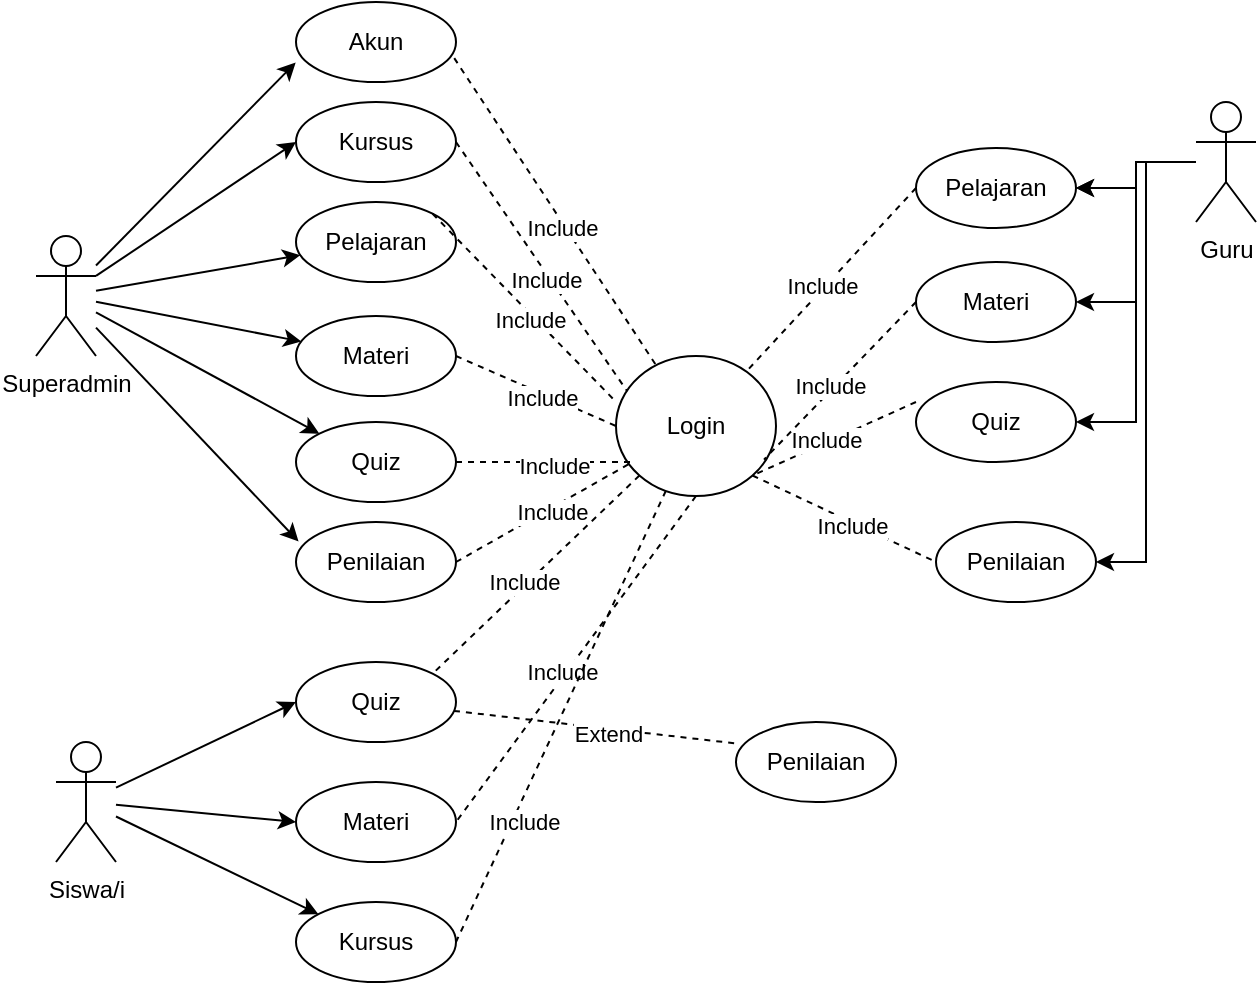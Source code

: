 <mxfile version="26.2.14">
  <diagram name="Halaman-1" id="aa8lYuBcsNX30R0nmAEK">
    <mxGraphModel dx="1061" dy="582" grid="1" gridSize="10" guides="1" tooltips="1" connect="1" arrows="1" fold="1" page="1" pageScale="1" pageWidth="827" pageHeight="1169" math="0" shadow="0">
      <root>
        <mxCell id="0" />
        <mxCell id="1" parent="0" />
        <mxCell id="FZAGzt3g0B7Yy9wffg4Y-1" value="Superadmin" style="shape=umlActor;verticalLabelPosition=bottom;verticalAlign=top;html=1;outlineConnect=0;" vertex="1" parent="1">
          <mxGeometry x="170" y="207" width="30" height="60" as="geometry" />
        </mxCell>
        <mxCell id="FZAGzt3g0B7Yy9wffg4Y-2" value="Siswa/i" style="shape=umlActor;verticalLabelPosition=bottom;verticalAlign=top;html=1;outlineConnect=0;" vertex="1" parent="1">
          <mxGeometry x="180" y="460" width="30" height="60" as="geometry" />
        </mxCell>
        <mxCell id="FZAGzt3g0B7Yy9wffg4Y-36" value="" style="edgeStyle=orthogonalEdgeStyle;rounded=0;orthogonalLoop=1;jettySize=auto;html=1;" edge="1" parent="1" source="FZAGzt3g0B7Yy9wffg4Y-3" target="FZAGzt3g0B7Yy9wffg4Y-33">
          <mxGeometry relative="1" as="geometry" />
        </mxCell>
        <mxCell id="FZAGzt3g0B7Yy9wffg4Y-41" value="" style="edgeStyle=orthogonalEdgeStyle;rounded=0;orthogonalLoop=1;jettySize=auto;html=1;" edge="1" parent="1" source="FZAGzt3g0B7Yy9wffg4Y-3" target="FZAGzt3g0B7Yy9wffg4Y-33">
          <mxGeometry relative="1" as="geometry" />
        </mxCell>
        <mxCell id="FZAGzt3g0B7Yy9wffg4Y-42" style="edgeStyle=orthogonalEdgeStyle;rounded=0;orthogonalLoop=1;jettySize=auto;html=1;entryX=1;entryY=0.5;entryDx=0;entryDy=0;" edge="1" parent="1" source="FZAGzt3g0B7Yy9wffg4Y-3" target="FZAGzt3g0B7Yy9wffg4Y-37">
          <mxGeometry relative="1" as="geometry" />
        </mxCell>
        <mxCell id="FZAGzt3g0B7Yy9wffg4Y-43" style="edgeStyle=orthogonalEdgeStyle;rounded=0;orthogonalLoop=1;jettySize=auto;html=1;entryX=1;entryY=0.5;entryDx=0;entryDy=0;" edge="1" parent="1" source="FZAGzt3g0B7Yy9wffg4Y-3" target="FZAGzt3g0B7Yy9wffg4Y-38">
          <mxGeometry relative="1" as="geometry" />
        </mxCell>
        <mxCell id="FZAGzt3g0B7Yy9wffg4Y-44" style="edgeStyle=orthogonalEdgeStyle;rounded=0;orthogonalLoop=1;jettySize=auto;html=1;entryX=1;entryY=0.5;entryDx=0;entryDy=0;" edge="1" parent="1" source="FZAGzt3g0B7Yy9wffg4Y-3" target="FZAGzt3g0B7Yy9wffg4Y-39">
          <mxGeometry relative="1" as="geometry" />
        </mxCell>
        <mxCell id="FZAGzt3g0B7Yy9wffg4Y-3" value="Guru" style="shape=umlActor;verticalLabelPosition=bottom;verticalAlign=top;html=1;outlineConnect=0;" vertex="1" parent="1">
          <mxGeometry x="750" y="140" width="30" height="60" as="geometry" />
        </mxCell>
        <mxCell id="FZAGzt3g0B7Yy9wffg4Y-4" value="Login" style="ellipse;whiteSpace=wrap;html=1;" vertex="1" parent="1">
          <mxGeometry x="460" y="267" width="80" height="70" as="geometry" />
        </mxCell>
        <mxCell id="FZAGzt3g0B7Yy9wffg4Y-5" value="Akun" style="ellipse;whiteSpace=wrap;html=1;" vertex="1" parent="1">
          <mxGeometry x="300" y="90" width="80" height="40" as="geometry" />
        </mxCell>
        <mxCell id="FZAGzt3g0B7Yy9wffg4Y-6" value="Kursus" style="ellipse;whiteSpace=wrap;html=1;" vertex="1" parent="1">
          <mxGeometry x="300" y="140" width="80" height="40" as="geometry" />
        </mxCell>
        <mxCell id="FZAGzt3g0B7Yy9wffg4Y-7" value="Pelajaran" style="ellipse;whiteSpace=wrap;html=1;" vertex="1" parent="1">
          <mxGeometry x="300" y="190" width="80" height="40" as="geometry" />
        </mxCell>
        <mxCell id="FZAGzt3g0B7Yy9wffg4Y-8" value="Materi" style="ellipse;whiteSpace=wrap;html=1;" vertex="1" parent="1">
          <mxGeometry x="300" y="247" width="80" height="40" as="geometry" />
        </mxCell>
        <mxCell id="FZAGzt3g0B7Yy9wffg4Y-9" value="Quiz" style="ellipse;whiteSpace=wrap;html=1;" vertex="1" parent="1">
          <mxGeometry x="300" y="300" width="80" height="40" as="geometry" />
        </mxCell>
        <mxCell id="FZAGzt3g0B7Yy9wffg4Y-10" value="Penilaian" style="ellipse;whiteSpace=wrap;html=1;" vertex="1" parent="1">
          <mxGeometry x="300" y="350" width="80" height="40" as="geometry" />
        </mxCell>
        <mxCell id="FZAGzt3g0B7Yy9wffg4Y-13" value="" style="endArrow=classic;html=1;rounded=0;entryX=-0.002;entryY=0.757;entryDx=0;entryDy=0;entryPerimeter=0;" edge="1" parent="1" source="FZAGzt3g0B7Yy9wffg4Y-1" target="FZAGzt3g0B7Yy9wffg4Y-5">
          <mxGeometry width="50" height="50" relative="1" as="geometry">
            <mxPoint x="390" y="290" as="sourcePoint" />
            <mxPoint x="440" y="240" as="targetPoint" />
          </mxGeometry>
        </mxCell>
        <mxCell id="FZAGzt3g0B7Yy9wffg4Y-15" value="" style="endArrow=classic;html=1;rounded=0;entryX=0;entryY=0.5;entryDx=0;entryDy=0;" edge="1" parent="1" source="FZAGzt3g0B7Yy9wffg4Y-1" target="FZAGzt3g0B7Yy9wffg4Y-6">
          <mxGeometry width="50" height="50" relative="1" as="geometry">
            <mxPoint x="210" y="232" as="sourcePoint" />
            <mxPoint x="310" y="130" as="targetPoint" />
          </mxGeometry>
        </mxCell>
        <mxCell id="FZAGzt3g0B7Yy9wffg4Y-16" value="" style="endArrow=classic;html=1;rounded=0;" edge="1" parent="1" source="FZAGzt3g0B7Yy9wffg4Y-1" target="FZAGzt3g0B7Yy9wffg4Y-7">
          <mxGeometry width="50" height="50" relative="1" as="geometry">
            <mxPoint x="220" y="242" as="sourcePoint" />
            <mxPoint x="320" y="140" as="targetPoint" />
          </mxGeometry>
        </mxCell>
        <mxCell id="FZAGzt3g0B7Yy9wffg4Y-17" value="" style="endArrow=classic;html=1;rounded=0;" edge="1" parent="1" source="FZAGzt3g0B7Yy9wffg4Y-1" target="FZAGzt3g0B7Yy9wffg4Y-8">
          <mxGeometry width="50" height="50" relative="1" as="geometry">
            <mxPoint x="230" y="252" as="sourcePoint" />
            <mxPoint x="330" y="150" as="targetPoint" />
          </mxGeometry>
        </mxCell>
        <mxCell id="FZAGzt3g0B7Yy9wffg4Y-18" value="" style="endArrow=classic;html=1;rounded=0;entryX=0;entryY=0;entryDx=0;entryDy=0;" edge="1" parent="1" source="FZAGzt3g0B7Yy9wffg4Y-1" target="FZAGzt3g0B7Yy9wffg4Y-9">
          <mxGeometry width="50" height="50" relative="1" as="geometry">
            <mxPoint x="210" y="250" as="sourcePoint" />
            <mxPoint x="313" y="270" as="targetPoint" />
          </mxGeometry>
        </mxCell>
        <mxCell id="FZAGzt3g0B7Yy9wffg4Y-20" value="" style="endArrow=classic;html=1;rounded=0;entryX=0.016;entryY=0.243;entryDx=0;entryDy=0;entryPerimeter=0;" edge="1" parent="1" source="FZAGzt3g0B7Yy9wffg4Y-1" target="FZAGzt3g0B7Yy9wffg4Y-10">
          <mxGeometry width="50" height="50" relative="1" as="geometry">
            <mxPoint x="220" y="260" as="sourcePoint" />
            <mxPoint x="323" y="280" as="targetPoint" />
          </mxGeometry>
        </mxCell>
        <mxCell id="FZAGzt3g0B7Yy9wffg4Y-24" value="Quiz" style="ellipse;whiteSpace=wrap;html=1;" vertex="1" parent="1">
          <mxGeometry x="300" y="420" width="80" height="40" as="geometry" />
        </mxCell>
        <mxCell id="FZAGzt3g0B7Yy9wffg4Y-26" value="Materi" style="ellipse;whiteSpace=wrap;html=1;" vertex="1" parent="1">
          <mxGeometry x="300" y="480" width="80" height="40" as="geometry" />
        </mxCell>
        <mxCell id="FZAGzt3g0B7Yy9wffg4Y-27" value="Kursus" style="ellipse;whiteSpace=wrap;html=1;" vertex="1" parent="1">
          <mxGeometry x="300" y="540" width="80" height="40" as="geometry" />
        </mxCell>
        <mxCell id="FZAGzt3g0B7Yy9wffg4Y-28" value="Penilaian" style="ellipse;whiteSpace=wrap;html=1;" vertex="1" parent="1">
          <mxGeometry x="520" y="450" width="80" height="40" as="geometry" />
        </mxCell>
        <mxCell id="FZAGzt3g0B7Yy9wffg4Y-29" value="" style="endArrow=classic;html=1;rounded=0;entryX=0;entryY=0.5;entryDx=0;entryDy=0;" edge="1" parent="1" source="FZAGzt3g0B7Yy9wffg4Y-2" target="FZAGzt3g0B7Yy9wffg4Y-24">
          <mxGeometry width="50" height="50" relative="1" as="geometry">
            <mxPoint x="390" y="380" as="sourcePoint" />
            <mxPoint x="440" y="330" as="targetPoint" />
          </mxGeometry>
        </mxCell>
        <mxCell id="FZAGzt3g0B7Yy9wffg4Y-30" value="" style="endArrow=classic;html=1;rounded=0;entryX=0;entryY=0.5;entryDx=0;entryDy=0;" edge="1" parent="1" source="FZAGzt3g0B7Yy9wffg4Y-2" target="FZAGzt3g0B7Yy9wffg4Y-26">
          <mxGeometry width="50" height="50" relative="1" as="geometry">
            <mxPoint x="220" y="493" as="sourcePoint" />
            <mxPoint x="310" y="450" as="targetPoint" />
          </mxGeometry>
        </mxCell>
        <mxCell id="FZAGzt3g0B7Yy9wffg4Y-31" value="" style="endArrow=classic;html=1;rounded=0;" edge="1" parent="1" source="FZAGzt3g0B7Yy9wffg4Y-2" target="FZAGzt3g0B7Yy9wffg4Y-27">
          <mxGeometry width="50" height="50" relative="1" as="geometry">
            <mxPoint x="230" y="503" as="sourcePoint" />
            <mxPoint x="320" y="460" as="targetPoint" />
          </mxGeometry>
        </mxCell>
        <mxCell id="FZAGzt3g0B7Yy9wffg4Y-33" value="Pelajaran" style="ellipse;whiteSpace=wrap;html=1;" vertex="1" parent="1">
          <mxGeometry x="610" y="163" width="80" height="40" as="geometry" />
        </mxCell>
        <mxCell id="FZAGzt3g0B7Yy9wffg4Y-37" value="Materi" style="ellipse;whiteSpace=wrap;html=1;" vertex="1" parent="1">
          <mxGeometry x="610" y="220" width="80" height="40" as="geometry" />
        </mxCell>
        <mxCell id="FZAGzt3g0B7Yy9wffg4Y-38" value="Quiz" style="ellipse;whiteSpace=wrap;html=1;" vertex="1" parent="1">
          <mxGeometry x="610" y="280" width="80" height="40" as="geometry" />
        </mxCell>
        <mxCell id="FZAGzt3g0B7Yy9wffg4Y-39" value="Penilaian" style="ellipse;whiteSpace=wrap;html=1;" vertex="1" parent="1">
          <mxGeometry x="620" y="350" width="80" height="40" as="geometry" />
        </mxCell>
        <mxCell id="FZAGzt3g0B7Yy9wffg4Y-45" value="" style="endArrow=none;dashed=1;html=1;rounded=0;exitX=0.989;exitY=0.702;exitDx=0;exitDy=0;exitPerimeter=0;" edge="1" parent="1" source="FZAGzt3g0B7Yy9wffg4Y-5" target="FZAGzt3g0B7Yy9wffg4Y-4">
          <mxGeometry width="50" height="50" relative="1" as="geometry">
            <mxPoint x="390" y="380" as="sourcePoint" />
            <mxPoint x="440" y="330" as="targetPoint" />
          </mxGeometry>
        </mxCell>
        <mxCell id="FZAGzt3g0B7Yy9wffg4Y-46" value="Include" style="edgeLabel;html=1;align=center;verticalAlign=middle;resizable=0;points=[];" vertex="1" connectable="0" parent="FZAGzt3g0B7Yy9wffg4Y-45">
          <mxGeometry x="0.092" y="-2" relative="1" as="geometry">
            <mxPoint as="offset" />
          </mxGeometry>
        </mxCell>
        <mxCell id="FZAGzt3g0B7Yy9wffg4Y-47" value="" style="endArrow=none;dashed=1;html=1;rounded=0;exitX=1;exitY=0.5;exitDx=0;exitDy=0;entryX=0.07;entryY=0.252;entryDx=0;entryDy=0;entryPerimeter=0;" edge="1" parent="1" source="FZAGzt3g0B7Yy9wffg4Y-6" target="FZAGzt3g0B7Yy9wffg4Y-4">
          <mxGeometry width="50" height="50" relative="1" as="geometry">
            <mxPoint x="389" y="128" as="sourcePoint" />
            <mxPoint x="490" y="282" as="targetPoint" />
          </mxGeometry>
        </mxCell>
        <mxCell id="FZAGzt3g0B7Yy9wffg4Y-48" value="Include" style="edgeLabel;html=1;align=center;verticalAlign=middle;resizable=0;points=[];" vertex="1" connectable="0" parent="FZAGzt3g0B7Yy9wffg4Y-47">
          <mxGeometry x="0.092" y="-2" relative="1" as="geometry">
            <mxPoint as="offset" />
          </mxGeometry>
        </mxCell>
        <mxCell id="FZAGzt3g0B7Yy9wffg4Y-49" value="" style="endArrow=none;dashed=1;html=1;rounded=0;exitX=1;exitY=0;exitDx=0;exitDy=0;entryX=-0.002;entryY=0.325;entryDx=0;entryDy=0;entryPerimeter=0;" edge="1" parent="1" source="FZAGzt3g0B7Yy9wffg4Y-7" target="FZAGzt3g0B7Yy9wffg4Y-4">
          <mxGeometry width="50" height="50" relative="1" as="geometry">
            <mxPoint x="399" y="138" as="sourcePoint" />
            <mxPoint x="500" y="292" as="targetPoint" />
          </mxGeometry>
        </mxCell>
        <mxCell id="FZAGzt3g0B7Yy9wffg4Y-50" value="Include" style="edgeLabel;html=1;align=center;verticalAlign=middle;resizable=0;points=[];" vertex="1" connectable="0" parent="FZAGzt3g0B7Yy9wffg4Y-49">
          <mxGeometry x="0.092" y="-2" relative="1" as="geometry">
            <mxPoint as="offset" />
          </mxGeometry>
        </mxCell>
        <mxCell id="FZAGzt3g0B7Yy9wffg4Y-51" value="" style="endArrow=none;dashed=1;html=1;rounded=0;exitX=1;exitY=0.5;exitDx=0;exitDy=0;entryX=0;entryY=0.5;entryDx=0;entryDy=0;" edge="1" parent="1" source="FZAGzt3g0B7Yy9wffg4Y-8" target="FZAGzt3g0B7Yy9wffg4Y-4">
          <mxGeometry width="50" height="50" relative="1" as="geometry">
            <mxPoint x="409" y="148" as="sourcePoint" />
            <mxPoint x="510" y="302" as="targetPoint" />
          </mxGeometry>
        </mxCell>
        <mxCell id="FZAGzt3g0B7Yy9wffg4Y-52" value="Include" style="edgeLabel;html=1;align=center;verticalAlign=middle;resizable=0;points=[];" vertex="1" connectable="0" parent="FZAGzt3g0B7Yy9wffg4Y-51">
          <mxGeometry x="0.092" y="-2" relative="1" as="geometry">
            <mxPoint as="offset" />
          </mxGeometry>
        </mxCell>
        <mxCell id="FZAGzt3g0B7Yy9wffg4Y-53" value="" style="endArrow=none;dashed=1;html=1;rounded=0;exitX=1;exitY=0.5;exitDx=0;exitDy=0;" edge="1" parent="1" source="FZAGzt3g0B7Yy9wffg4Y-9">
          <mxGeometry width="50" height="50" relative="1" as="geometry">
            <mxPoint x="419" y="158" as="sourcePoint" />
            <mxPoint x="470" y="320" as="targetPoint" />
          </mxGeometry>
        </mxCell>
        <mxCell id="FZAGzt3g0B7Yy9wffg4Y-54" value="Include" style="edgeLabel;html=1;align=center;verticalAlign=middle;resizable=0;points=[];" vertex="1" connectable="0" parent="FZAGzt3g0B7Yy9wffg4Y-53">
          <mxGeometry x="0.092" y="-2" relative="1" as="geometry">
            <mxPoint as="offset" />
          </mxGeometry>
        </mxCell>
        <mxCell id="FZAGzt3g0B7Yy9wffg4Y-55" value="" style="endArrow=none;dashed=1;html=1;rounded=0;exitX=1;exitY=0.5;exitDx=0;exitDy=0;" edge="1" parent="1" source="FZAGzt3g0B7Yy9wffg4Y-10" target="FZAGzt3g0B7Yy9wffg4Y-4">
          <mxGeometry width="50" height="50" relative="1" as="geometry">
            <mxPoint x="429" y="168" as="sourcePoint" />
            <mxPoint x="490" y="340" as="targetPoint" />
          </mxGeometry>
        </mxCell>
        <mxCell id="FZAGzt3g0B7Yy9wffg4Y-56" value="Include" style="edgeLabel;html=1;align=center;verticalAlign=middle;resizable=0;points=[];" vertex="1" connectable="0" parent="FZAGzt3g0B7Yy9wffg4Y-55">
          <mxGeometry x="0.092" y="-2" relative="1" as="geometry">
            <mxPoint as="offset" />
          </mxGeometry>
        </mxCell>
        <mxCell id="FZAGzt3g0B7Yy9wffg4Y-57" value="" style="endArrow=none;dashed=1;html=1;rounded=0;exitX=0;exitY=1;exitDx=0;exitDy=0;entryX=1;entryY=0;entryDx=0;entryDy=0;" edge="1" parent="1" source="FZAGzt3g0B7Yy9wffg4Y-4" target="FZAGzt3g0B7Yy9wffg4Y-24">
          <mxGeometry width="50" height="50" relative="1" as="geometry">
            <mxPoint x="439" y="178" as="sourcePoint" />
            <mxPoint x="540" y="332" as="targetPoint" />
          </mxGeometry>
        </mxCell>
        <mxCell id="FZAGzt3g0B7Yy9wffg4Y-58" value="Include" style="edgeLabel;html=1;align=center;verticalAlign=middle;resizable=0;points=[];" vertex="1" connectable="0" parent="FZAGzt3g0B7Yy9wffg4Y-57">
          <mxGeometry x="0.092" y="-2" relative="1" as="geometry">
            <mxPoint as="offset" />
          </mxGeometry>
        </mxCell>
        <mxCell id="FZAGzt3g0B7Yy9wffg4Y-59" value="" style="endArrow=none;dashed=1;html=1;rounded=0;entryX=-0.007;entryY=0.266;entryDx=0;entryDy=0;entryPerimeter=0;" edge="1" parent="1" source="FZAGzt3g0B7Yy9wffg4Y-24" target="FZAGzt3g0B7Yy9wffg4Y-28">
          <mxGeometry width="50" height="50" relative="1" as="geometry">
            <mxPoint x="449" y="188" as="sourcePoint" />
            <mxPoint x="550" y="342" as="targetPoint" />
          </mxGeometry>
        </mxCell>
        <mxCell id="FZAGzt3g0B7Yy9wffg4Y-60" value="Extend" style="edgeLabel;html=1;align=center;verticalAlign=middle;resizable=0;points=[];" vertex="1" connectable="0" parent="FZAGzt3g0B7Yy9wffg4Y-59">
          <mxGeometry x="0.092" y="-2" relative="1" as="geometry">
            <mxPoint as="offset" />
          </mxGeometry>
        </mxCell>
        <mxCell id="FZAGzt3g0B7Yy9wffg4Y-62" value="" style="endArrow=none;dashed=1;html=1;rounded=0;exitX=0.5;exitY=1;exitDx=0;exitDy=0;entryX=1;entryY=0.5;entryDx=0;entryDy=0;" edge="1" parent="1" source="FZAGzt3g0B7Yy9wffg4Y-4" target="FZAGzt3g0B7Yy9wffg4Y-26">
          <mxGeometry width="50" height="50" relative="1" as="geometry">
            <mxPoint x="459" y="198" as="sourcePoint" />
            <mxPoint x="560" y="352" as="targetPoint" />
          </mxGeometry>
        </mxCell>
        <mxCell id="FZAGzt3g0B7Yy9wffg4Y-63" value="Include" style="edgeLabel;html=1;align=center;verticalAlign=middle;resizable=0;points=[];" vertex="1" connectable="0" parent="FZAGzt3g0B7Yy9wffg4Y-62">
          <mxGeometry x="0.092" y="-2" relative="1" as="geometry">
            <mxPoint as="offset" />
          </mxGeometry>
        </mxCell>
        <mxCell id="FZAGzt3g0B7Yy9wffg4Y-64" value="" style="endArrow=none;dashed=1;html=1;rounded=0;entryX=1;entryY=0.5;entryDx=0;entryDy=0;" edge="1" parent="1" source="FZAGzt3g0B7Yy9wffg4Y-4" target="FZAGzt3g0B7Yy9wffg4Y-27">
          <mxGeometry width="50" height="50" relative="1" as="geometry">
            <mxPoint x="469" y="208" as="sourcePoint" />
            <mxPoint x="570" y="362" as="targetPoint" />
          </mxGeometry>
        </mxCell>
        <mxCell id="FZAGzt3g0B7Yy9wffg4Y-65" value="Include" style="edgeLabel;html=1;align=center;verticalAlign=middle;resizable=0;points=[];" vertex="1" connectable="0" parent="FZAGzt3g0B7Yy9wffg4Y-64">
          <mxGeometry x="0.092" y="-2" relative="1" as="geometry">
            <mxPoint x="-12" y="43" as="offset" />
          </mxGeometry>
        </mxCell>
        <mxCell id="FZAGzt3g0B7Yy9wffg4Y-66" value="" style="endArrow=none;dashed=1;html=1;rounded=0;exitX=0;exitY=0.5;exitDx=0;exitDy=0;" edge="1" parent="1" source="FZAGzt3g0B7Yy9wffg4Y-33" target="FZAGzt3g0B7Yy9wffg4Y-4">
          <mxGeometry width="50" height="50" relative="1" as="geometry">
            <mxPoint x="479" y="218" as="sourcePoint" />
            <mxPoint x="580" y="372" as="targetPoint" />
          </mxGeometry>
        </mxCell>
        <mxCell id="FZAGzt3g0B7Yy9wffg4Y-67" value="Include" style="edgeLabel;html=1;align=center;verticalAlign=middle;resizable=0;points=[];" vertex="1" connectable="0" parent="FZAGzt3g0B7Yy9wffg4Y-66">
          <mxGeometry x="0.092" y="-2" relative="1" as="geometry">
            <mxPoint as="offset" />
          </mxGeometry>
        </mxCell>
        <mxCell id="FZAGzt3g0B7Yy9wffg4Y-68" value="" style="endArrow=none;dashed=1;html=1;rounded=0;exitX=0;exitY=0.5;exitDx=0;exitDy=0;entryX=0.925;entryY=0.74;entryDx=0;entryDy=0;entryPerimeter=0;" edge="1" parent="1" source="FZAGzt3g0B7Yy9wffg4Y-37" target="FZAGzt3g0B7Yy9wffg4Y-4">
          <mxGeometry width="50" height="50" relative="1" as="geometry">
            <mxPoint x="489" y="228" as="sourcePoint" />
            <mxPoint x="590" y="382" as="targetPoint" />
          </mxGeometry>
        </mxCell>
        <mxCell id="FZAGzt3g0B7Yy9wffg4Y-69" value="Include" style="edgeLabel;html=1;align=center;verticalAlign=middle;resizable=0;points=[];" vertex="1" connectable="0" parent="FZAGzt3g0B7Yy9wffg4Y-68">
          <mxGeometry x="0.092" y="-2" relative="1" as="geometry">
            <mxPoint as="offset" />
          </mxGeometry>
        </mxCell>
        <mxCell id="FZAGzt3g0B7Yy9wffg4Y-70" value="" style="endArrow=none;dashed=1;html=1;rounded=0;exitX=0;exitY=0.25;exitDx=0;exitDy=0;exitPerimeter=0;entryX=1;entryY=1;entryDx=0;entryDy=0;" edge="1" parent="1" source="FZAGzt3g0B7Yy9wffg4Y-38" target="FZAGzt3g0B7Yy9wffg4Y-4">
          <mxGeometry width="50" height="50" relative="1" as="geometry">
            <mxPoint x="499" y="238" as="sourcePoint" />
            <mxPoint x="600" y="392" as="targetPoint" />
          </mxGeometry>
        </mxCell>
        <mxCell id="FZAGzt3g0B7Yy9wffg4Y-71" value="Include" style="edgeLabel;html=1;align=center;verticalAlign=middle;resizable=0;points=[];" vertex="1" connectable="0" parent="FZAGzt3g0B7Yy9wffg4Y-70">
          <mxGeometry x="0.092" y="-2" relative="1" as="geometry">
            <mxPoint as="offset" />
          </mxGeometry>
        </mxCell>
        <mxCell id="FZAGzt3g0B7Yy9wffg4Y-72" value="" style="endArrow=none;dashed=1;html=1;rounded=0;exitX=1;exitY=1;exitDx=0;exitDy=0;entryX=0;entryY=0.5;entryDx=0;entryDy=0;" edge="1" parent="1" source="FZAGzt3g0B7Yy9wffg4Y-4" target="FZAGzt3g0B7Yy9wffg4Y-39">
          <mxGeometry width="50" height="50" relative="1" as="geometry">
            <mxPoint x="509" y="248" as="sourcePoint" />
            <mxPoint x="610" y="402" as="targetPoint" />
          </mxGeometry>
        </mxCell>
        <mxCell id="FZAGzt3g0B7Yy9wffg4Y-73" value="Include" style="edgeLabel;html=1;align=center;verticalAlign=middle;resizable=0;points=[];" vertex="1" connectable="0" parent="FZAGzt3g0B7Yy9wffg4Y-72">
          <mxGeometry x="0.092" y="-2" relative="1" as="geometry">
            <mxPoint as="offset" />
          </mxGeometry>
        </mxCell>
      </root>
    </mxGraphModel>
  </diagram>
</mxfile>
